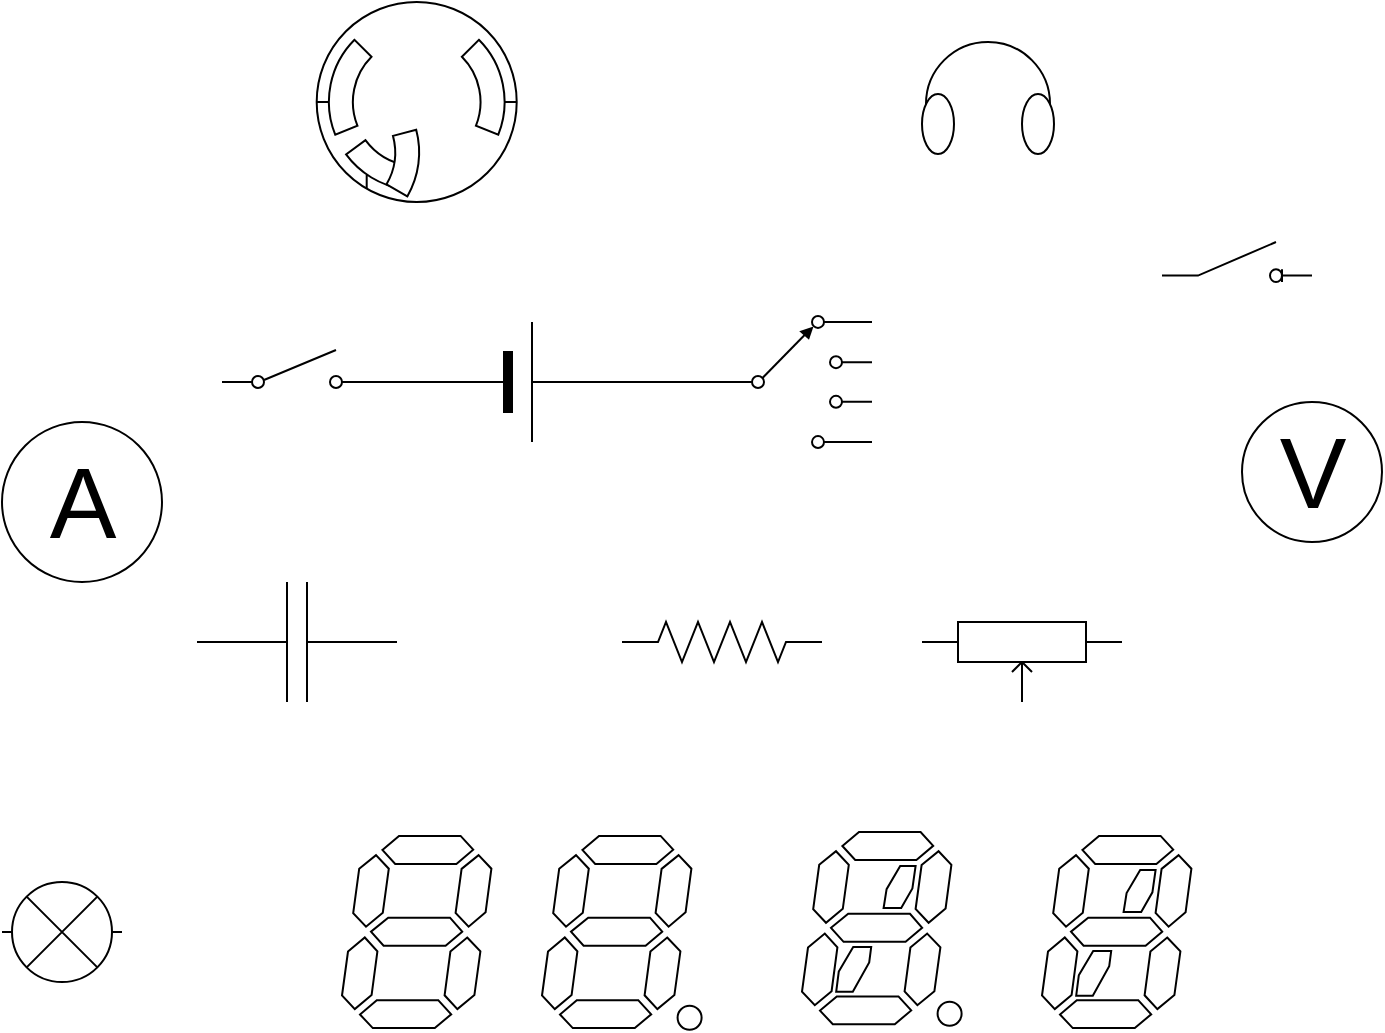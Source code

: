 <mxfile version="20.5.3" type="github">
  <diagram id="LNbAZdOFNu4VXM5nDH44" name="第 1 页">
    <mxGraphModel dx="942" dy="533" grid="1" gridSize="10" guides="1" tooltips="1" connect="1" arrows="1" fold="1" page="1" pageScale="1" pageWidth="1100" pageHeight="850" math="0" shadow="0">
      <root>
        <mxCell id="0" />
        <mxCell id="1" parent="0" />
        <mxCell id="SSFWYBEc9gFZjzx2yJYk-6" style="edgeStyle=orthogonalEdgeStyle;rounded=0;orthogonalLoop=1;jettySize=auto;html=1;entryX=0;entryY=0.5;entryDx=0;entryDy=0;entryPerimeter=0;endArrow=none;endFill=0;" edge="1" parent="1" source="SSFWYBEc9gFZjzx2yJYk-1" target="SSFWYBEc9gFZjzx2yJYk-5">
          <mxGeometry relative="1" as="geometry" />
        </mxCell>
        <mxCell id="SSFWYBEc9gFZjzx2yJYk-7" style="edgeStyle=orthogonalEdgeStyle;rounded=0;orthogonalLoop=1;jettySize=auto;html=1;entryX=1;entryY=0.8;entryDx=0;entryDy=0;endArrow=none;endFill=0;" edge="1" parent="1" source="SSFWYBEc9gFZjzx2yJYk-1" target="SSFWYBEc9gFZjzx2yJYk-4">
          <mxGeometry relative="1" as="geometry" />
        </mxCell>
        <mxCell id="SSFWYBEc9gFZjzx2yJYk-1" value="" style="verticalLabelPosition=bottom;shadow=0;dashed=0;align=center;fillColor=strokeColor;html=1;verticalAlign=top;strokeWidth=1;shape=mxgraph.electrical.miscellaneous.monocell_battery;" vertex="1" parent="1">
          <mxGeometry x="300" y="170" width="100" height="60" as="geometry" />
        </mxCell>
        <mxCell id="SSFWYBEc9gFZjzx2yJYk-2" value="" style="shape=mxgraph.electrical.electro-mechanical.switchDisconnector;aspect=fixed;elSwitchState=off;" vertex="1" parent="1">
          <mxGeometry x="670" y="130" width="75" height="20" as="geometry" />
        </mxCell>
        <mxCell id="SSFWYBEc9gFZjzx2yJYk-4" value="" style="shape=mxgraph.electrical.electro-mechanical.singleSwitch;aspect=fixed;elSwitchState=off;" vertex="1" parent="1">
          <mxGeometry x="200" y="184" width="75" height="20" as="geometry" />
        </mxCell>
        <mxCell id="SSFWYBEc9gFZjzx2yJYk-5" value="" style="pointerEvents=1;verticalLabelPosition=bottom;shadow=0;dashed=0;align=center;html=1;verticalAlign=top;shape=mxgraph.electrical.electro-mechanical.selectorSwitch4Position2;elSwitchState=1;" vertex="1" parent="1">
          <mxGeometry x="450" y="167" width="75" height="66" as="geometry" />
        </mxCell>
        <mxCell id="SSFWYBEc9gFZjzx2yJYk-8" value="" style="pointerEvents=1;verticalLabelPosition=bottom;shadow=0;dashed=0;align=center;html=1;verticalAlign=top;shape=mxgraph.electrical.capacitors.capacitor_1;" vertex="1" parent="1">
          <mxGeometry x="187.5" y="300" width="100" height="60" as="geometry" />
        </mxCell>
        <mxCell id="SSFWYBEc9gFZjzx2yJYk-9" value="" style="pointerEvents=1;verticalLabelPosition=bottom;shadow=0;dashed=0;align=center;html=1;verticalAlign=top;shape=mxgraph.electrical.resistors.resistor_2;" vertex="1" parent="1">
          <mxGeometry x="400" y="320" width="100" height="20" as="geometry" />
        </mxCell>
        <mxCell id="SSFWYBEc9gFZjzx2yJYk-10" value="" style="pointerEvents=1;verticalLabelPosition=bottom;shadow=0;dashed=0;align=center;html=1;verticalAlign=top;shape=mxgraph.electrical.resistors.potentiometer_1;" vertex="1" parent="1">
          <mxGeometry x="550" y="320" width="100" height="40" as="geometry" />
        </mxCell>
        <mxCell id="SSFWYBEc9gFZjzx2yJYk-11" value="A" style="verticalLabelPosition=middle;shadow=0;dashed=0;align=center;html=1;verticalAlign=middle;strokeWidth=1;shape=ellipse;aspect=fixed;fontSize=50;" vertex="1" parent="1">
          <mxGeometry x="90" y="220" width="80" height="80" as="geometry" />
        </mxCell>
        <mxCell id="SSFWYBEc9gFZjzx2yJYk-12" value="V" style="verticalLabelPosition=middle;shadow=0;dashed=0;align=center;html=1;verticalAlign=middle;strokeWidth=1;shape=ellipse;aspect=fixed;fontSize=50;" vertex="1" parent="1">
          <mxGeometry x="710" y="210" width="70" height="70" as="geometry" />
        </mxCell>
        <mxCell id="SSFWYBEc9gFZjzx2yJYk-13" value="" style="pointerEvents=1;verticalLabelPosition=bottom;shadow=0;dashed=0;align=center;html=1;verticalAlign=top;shape=mxgraph.electrical.miscellaneous.light_bulb;" vertex="1" parent="1">
          <mxGeometry x="90" y="450" width="60" height="50" as="geometry" />
        </mxCell>
        <mxCell id="SSFWYBEc9gFZjzx2yJYk-14" value="" style="verticalLabelPosition=bottom;shadow=0;dashed=0;align=center;html=1;verticalAlign=top;shape=mxgraph.electrical.opto_electronics.7_segment_display;pointerEvents=1;" vertex="1" parent="1">
          <mxGeometry x="260" y="426.95" width="74.7" height="96.1" as="geometry" />
        </mxCell>
        <mxCell id="SSFWYBEc9gFZjzx2yJYk-15" value="" style="verticalLabelPosition=bottom;shadow=0;dashed=0;align=center;html=1;verticalAlign=top;shape=mxgraph.electrical.opto_electronics.7_segment_display_with_dp;pointerEvents=1;" vertex="1" parent="1">
          <mxGeometry x="360" y="426.95" width="79.8" height="96.9" as="geometry" />
        </mxCell>
        <mxCell id="SSFWYBEc9gFZjzx2yJYk-16" value="" style="verticalLabelPosition=bottom;shadow=0;dashed=0;align=center;html=1;verticalAlign=top;shape=mxgraph.electrical.opto_electronics.9_segment_display;pointerEvents=1;" vertex="1" parent="1">
          <mxGeometry x="610" y="426.95" width="74.7" height="96.1" as="geometry" />
        </mxCell>
        <mxCell id="SSFWYBEc9gFZjzx2yJYk-17" value="" style="verticalLabelPosition=bottom;shadow=0;dashed=0;align=center;html=1;verticalAlign=top;shape=mxgraph.electrical.opto_electronics.9_segment_display_with_dp;pointerEvents=1;" vertex="1" parent="1">
          <mxGeometry x="490.0" y="425" width="79.8" height="96.9" as="geometry" />
        </mxCell>
        <mxCell id="SSFWYBEc9gFZjzx2yJYk-18" value="" style="pointerEvents=1;verticalLabelPosition=bottom;shadow=0;dashed=0;align=center;html=1;verticalAlign=top;shape=mxgraph.electrical.miscellaneous.f_m_3_conductor_4" vertex="1" parent="1">
          <mxGeometry x="247.35" y="10" width="100" height="100" as="geometry" />
        </mxCell>
        <mxCell id="SSFWYBEc9gFZjzx2yJYk-19" value="" style="verticalLabelPosition=bottom;shadow=0;dashed=0;align=center;html=1;verticalAlign=top;shape=mxgraph.electrical.radio.headphones;pointerEvents=1;" vertex="1" parent="1">
          <mxGeometry x="550" y="30" width="66" height="56" as="geometry" />
        </mxCell>
      </root>
    </mxGraphModel>
  </diagram>
</mxfile>
